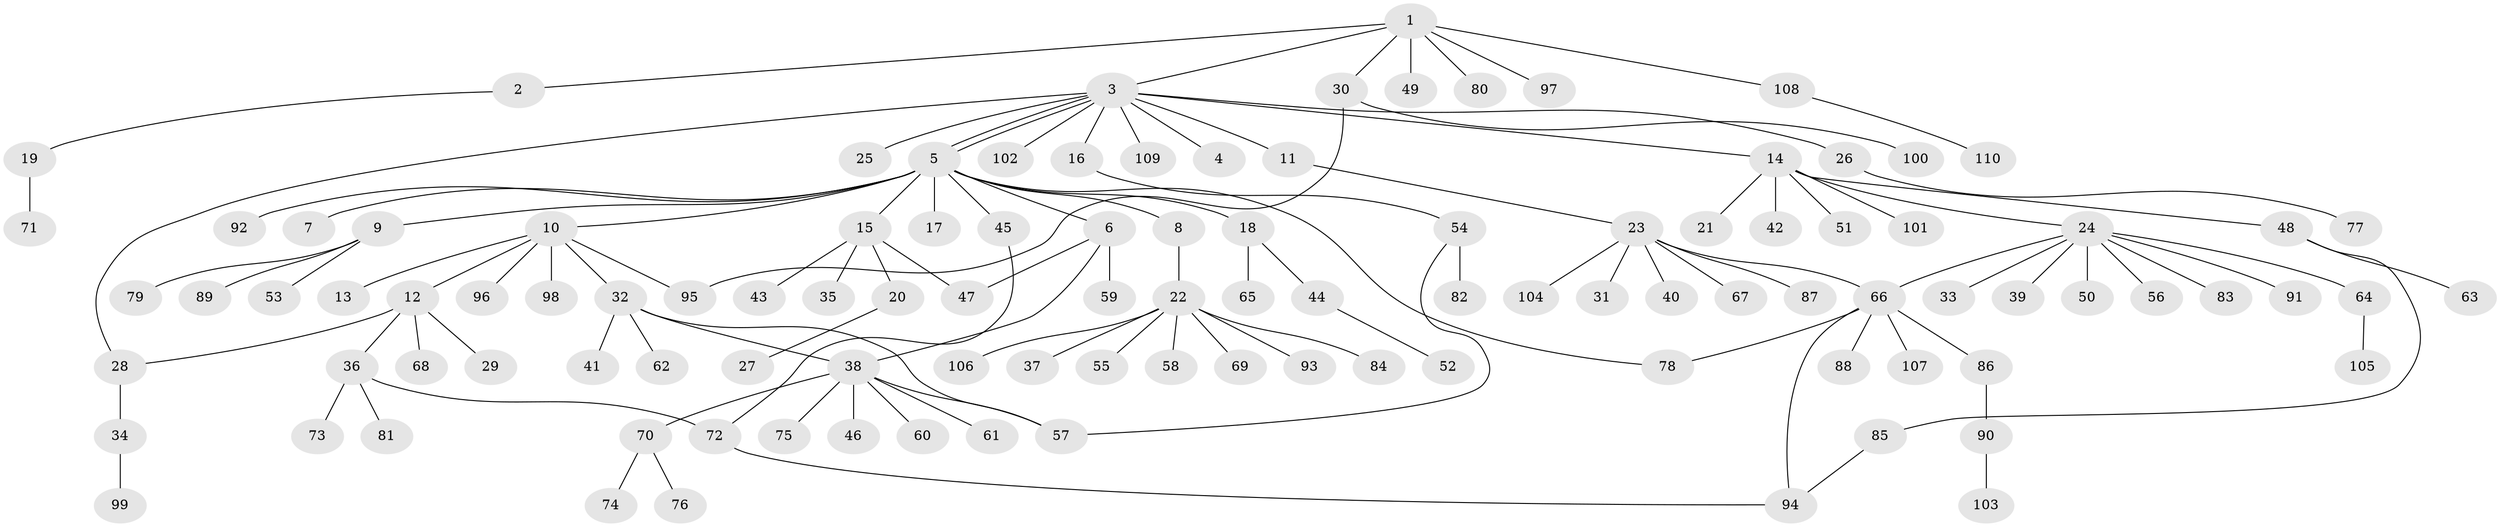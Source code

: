 // coarse degree distribution, {1: 0.8181818181818182, 3: 0.022727272727272728, 4: 0.045454545454545456, 15: 0.022727272727272728, 5: 0.022727272727272728, 2: 0.045454545454545456, 21: 0.022727272727272728}
// Generated by graph-tools (version 1.1) at 2025/51/03/04/25 21:51:23]
// undirected, 110 vertices, 121 edges
graph export_dot {
graph [start="1"]
  node [color=gray90,style=filled];
  1;
  2;
  3;
  4;
  5;
  6;
  7;
  8;
  9;
  10;
  11;
  12;
  13;
  14;
  15;
  16;
  17;
  18;
  19;
  20;
  21;
  22;
  23;
  24;
  25;
  26;
  27;
  28;
  29;
  30;
  31;
  32;
  33;
  34;
  35;
  36;
  37;
  38;
  39;
  40;
  41;
  42;
  43;
  44;
  45;
  46;
  47;
  48;
  49;
  50;
  51;
  52;
  53;
  54;
  55;
  56;
  57;
  58;
  59;
  60;
  61;
  62;
  63;
  64;
  65;
  66;
  67;
  68;
  69;
  70;
  71;
  72;
  73;
  74;
  75;
  76;
  77;
  78;
  79;
  80;
  81;
  82;
  83;
  84;
  85;
  86;
  87;
  88;
  89;
  90;
  91;
  92;
  93;
  94;
  95;
  96;
  97;
  98;
  99;
  100;
  101;
  102;
  103;
  104;
  105;
  106;
  107;
  108;
  109;
  110;
  1 -- 2;
  1 -- 3;
  1 -- 30;
  1 -- 49;
  1 -- 80;
  1 -- 97;
  1 -- 108;
  2 -- 19;
  3 -- 4;
  3 -- 5;
  3 -- 5;
  3 -- 11;
  3 -- 14;
  3 -- 16;
  3 -- 25;
  3 -- 26;
  3 -- 28;
  3 -- 102;
  3 -- 109;
  5 -- 6;
  5 -- 7;
  5 -- 8;
  5 -- 9;
  5 -- 10;
  5 -- 15;
  5 -- 17;
  5 -- 18;
  5 -- 45;
  5 -- 78;
  5 -- 92;
  6 -- 38;
  6 -- 47;
  6 -- 59;
  8 -- 22;
  9 -- 53;
  9 -- 79;
  9 -- 89;
  10 -- 12;
  10 -- 13;
  10 -- 32;
  10 -- 95;
  10 -- 96;
  10 -- 98;
  11 -- 23;
  12 -- 28;
  12 -- 29;
  12 -- 36;
  12 -- 68;
  14 -- 21;
  14 -- 24;
  14 -- 42;
  14 -- 48;
  14 -- 51;
  14 -- 101;
  15 -- 20;
  15 -- 35;
  15 -- 43;
  15 -- 47;
  16 -- 54;
  18 -- 44;
  18 -- 65;
  19 -- 71;
  20 -- 27;
  22 -- 37;
  22 -- 55;
  22 -- 58;
  22 -- 69;
  22 -- 84;
  22 -- 93;
  22 -- 106;
  23 -- 31;
  23 -- 40;
  23 -- 66;
  23 -- 67;
  23 -- 87;
  23 -- 104;
  24 -- 33;
  24 -- 39;
  24 -- 50;
  24 -- 56;
  24 -- 64;
  24 -- 66;
  24 -- 83;
  24 -- 91;
  26 -- 77;
  28 -- 34;
  30 -- 95;
  30 -- 100;
  32 -- 38;
  32 -- 41;
  32 -- 57;
  32 -- 62;
  34 -- 99;
  36 -- 72;
  36 -- 73;
  36 -- 81;
  38 -- 46;
  38 -- 57;
  38 -- 60;
  38 -- 61;
  38 -- 70;
  38 -- 75;
  44 -- 52;
  45 -- 72;
  48 -- 63;
  48 -- 85;
  54 -- 57;
  54 -- 82;
  64 -- 105;
  66 -- 78;
  66 -- 86;
  66 -- 88;
  66 -- 94;
  66 -- 107;
  70 -- 74;
  70 -- 76;
  72 -- 94;
  85 -- 94;
  86 -- 90;
  90 -- 103;
  108 -- 110;
}
